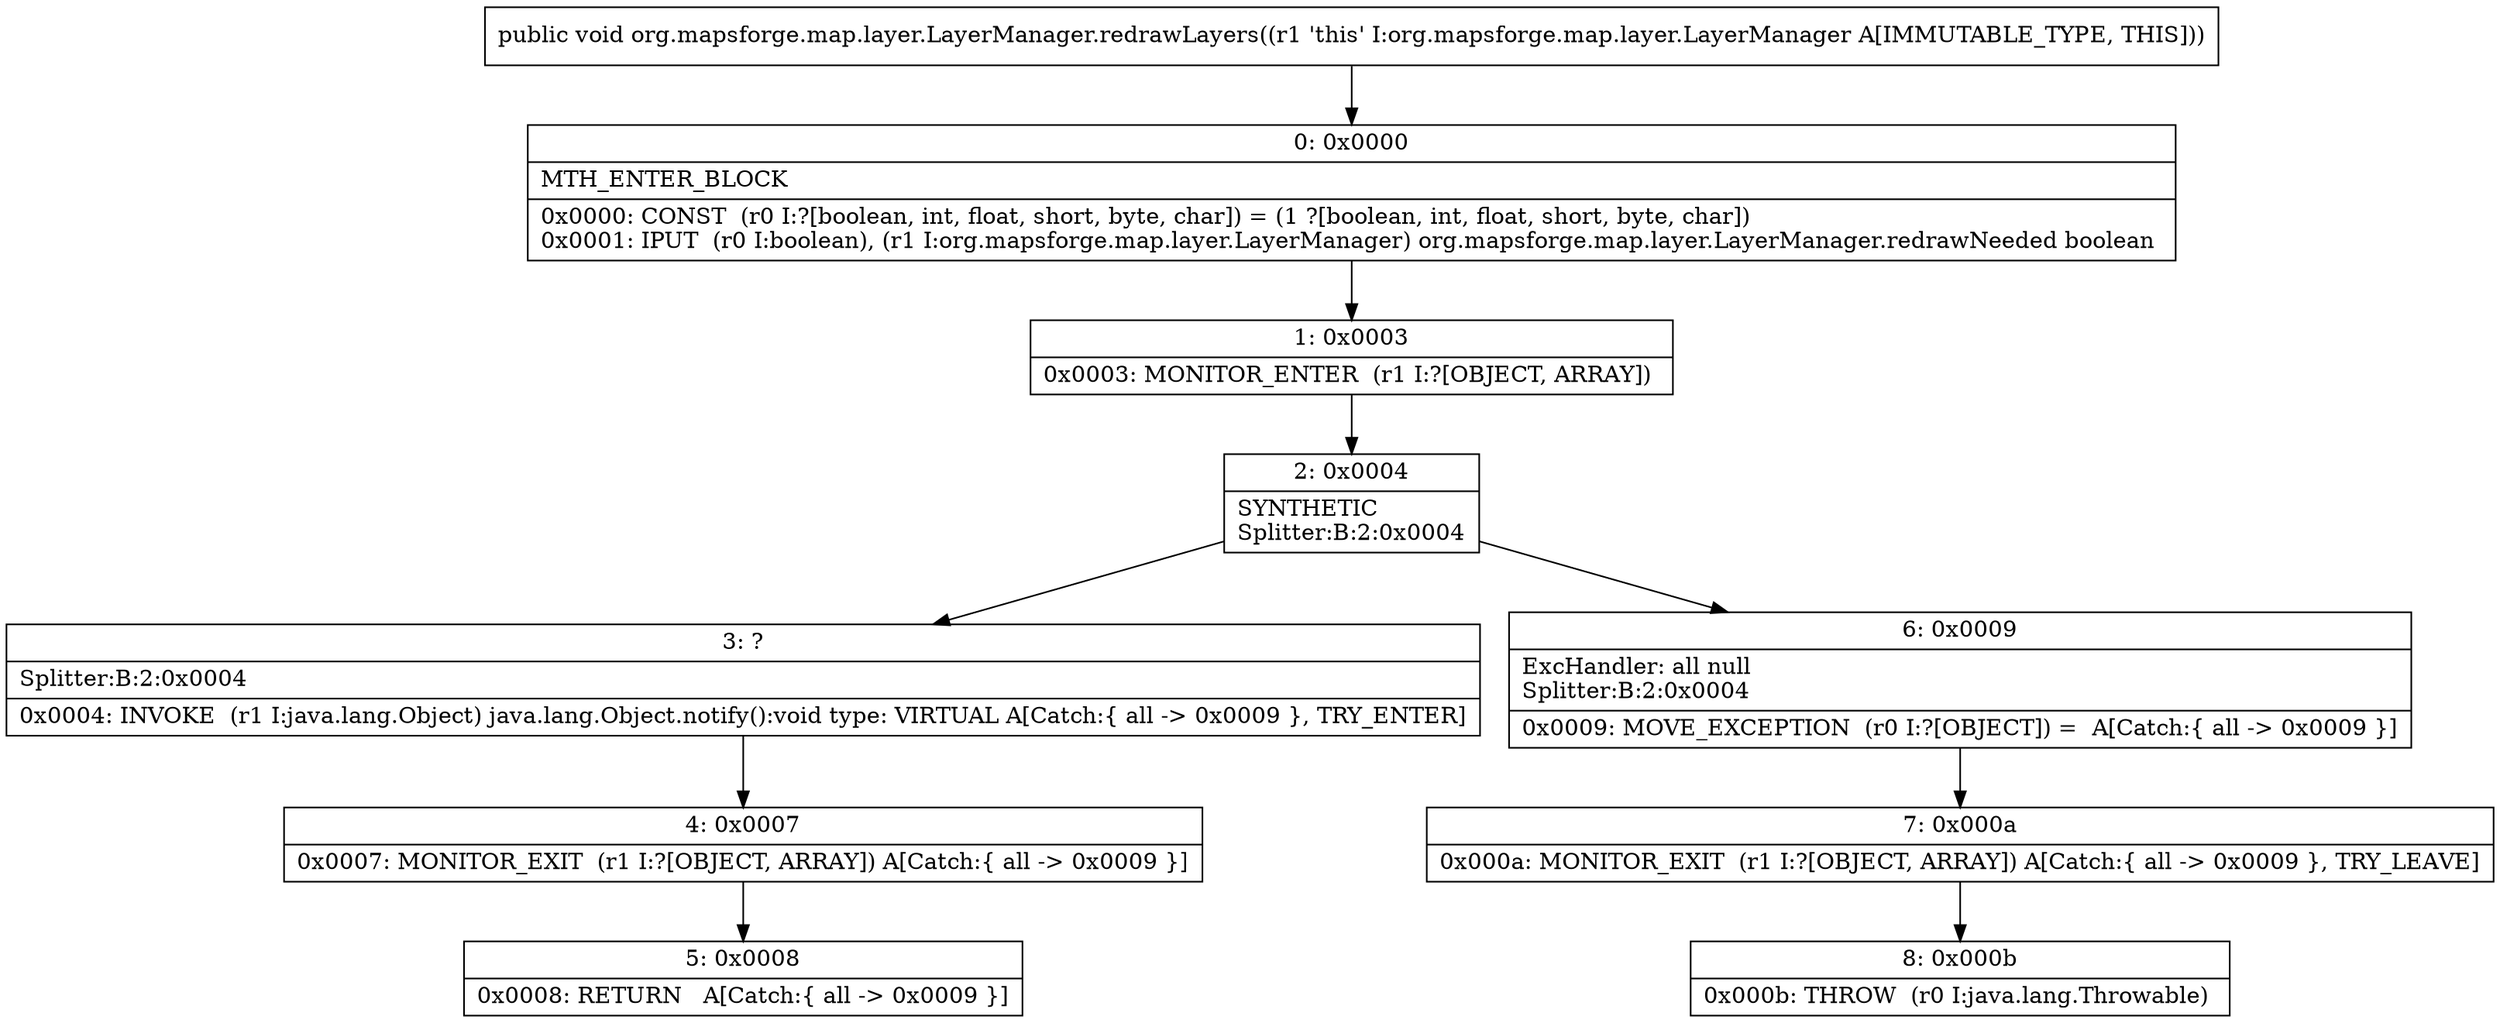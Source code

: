 digraph "CFG fororg.mapsforge.map.layer.LayerManager.redrawLayers()V" {
Node_0 [shape=record,label="{0\:\ 0x0000|MTH_ENTER_BLOCK\l|0x0000: CONST  (r0 I:?[boolean, int, float, short, byte, char]) = (1 ?[boolean, int, float, short, byte, char]) \l0x0001: IPUT  (r0 I:boolean), (r1 I:org.mapsforge.map.layer.LayerManager) org.mapsforge.map.layer.LayerManager.redrawNeeded boolean \l}"];
Node_1 [shape=record,label="{1\:\ 0x0003|0x0003: MONITOR_ENTER  (r1 I:?[OBJECT, ARRAY]) \l}"];
Node_2 [shape=record,label="{2\:\ 0x0004|SYNTHETIC\lSplitter:B:2:0x0004\l}"];
Node_3 [shape=record,label="{3\:\ ?|Splitter:B:2:0x0004\l|0x0004: INVOKE  (r1 I:java.lang.Object) java.lang.Object.notify():void type: VIRTUAL A[Catch:\{ all \-\> 0x0009 \}, TRY_ENTER]\l}"];
Node_4 [shape=record,label="{4\:\ 0x0007|0x0007: MONITOR_EXIT  (r1 I:?[OBJECT, ARRAY]) A[Catch:\{ all \-\> 0x0009 \}]\l}"];
Node_5 [shape=record,label="{5\:\ 0x0008|0x0008: RETURN   A[Catch:\{ all \-\> 0x0009 \}]\l}"];
Node_6 [shape=record,label="{6\:\ 0x0009|ExcHandler: all null\lSplitter:B:2:0x0004\l|0x0009: MOVE_EXCEPTION  (r0 I:?[OBJECT]) =  A[Catch:\{ all \-\> 0x0009 \}]\l}"];
Node_7 [shape=record,label="{7\:\ 0x000a|0x000a: MONITOR_EXIT  (r1 I:?[OBJECT, ARRAY]) A[Catch:\{ all \-\> 0x0009 \}, TRY_LEAVE]\l}"];
Node_8 [shape=record,label="{8\:\ 0x000b|0x000b: THROW  (r0 I:java.lang.Throwable) \l}"];
MethodNode[shape=record,label="{public void org.mapsforge.map.layer.LayerManager.redrawLayers((r1 'this' I:org.mapsforge.map.layer.LayerManager A[IMMUTABLE_TYPE, THIS])) }"];
MethodNode -> Node_0;
Node_0 -> Node_1;
Node_1 -> Node_2;
Node_2 -> Node_3;
Node_2 -> Node_6;
Node_3 -> Node_4;
Node_4 -> Node_5;
Node_6 -> Node_7;
Node_7 -> Node_8;
}

